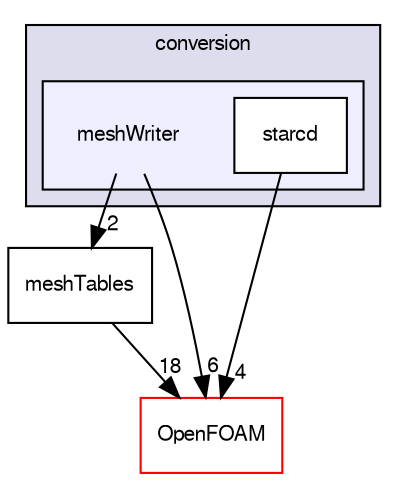 digraph "src/conversion/meshWriter" {
  bgcolor=transparent;
  compound=true
  node [ fontsize="10", fontname="FreeSans"];
  edge [ labelfontsize="10", labelfontname="FreeSans"];
  subgraph clusterdir_22e3beccf9f956a3c7bfcabae9a0dde0 {
    graph [ bgcolor="#ddddee", pencolor="black", label="conversion" fontname="FreeSans", fontsize="10", URL="dir_22e3beccf9f956a3c7bfcabae9a0dde0.html"]
  subgraph clusterdir_71256a56b8286fe4549ede75413af27b {
    graph [ bgcolor="#eeeeff", pencolor="black", label="" URL="dir_71256a56b8286fe4549ede75413af27b.html"];
    dir_71256a56b8286fe4549ede75413af27b [shape=plaintext label="meshWriter"];
    dir_167744edb4cb39c8a887b03b84cdee98 [shape=box label="starcd" color="black" fillcolor="white" style="filled" URL="dir_167744edb4cb39c8a887b03b84cdee98.html"];
  }
  }
  dir_361c5d4ca892f30ce05586fb2c66f9b1 [shape=box label="meshTables" URL="dir_361c5d4ca892f30ce05586fb2c66f9b1.html"];
  dir_c5473ff19b20e6ec4dfe5c310b3778a8 [shape=box label="OpenFOAM" color="red" URL="dir_c5473ff19b20e6ec4dfe5c310b3778a8.html"];
  dir_71256a56b8286fe4549ede75413af27b->dir_361c5d4ca892f30ce05586fb2c66f9b1 [headlabel="2", labeldistance=1.5 headhref="dir_000628_000627.html"];
  dir_71256a56b8286fe4549ede75413af27b->dir_c5473ff19b20e6ec4dfe5c310b3778a8 [headlabel="6", labeldistance=1.5 headhref="dir_000628_001732.html"];
  dir_167744edb4cb39c8a887b03b84cdee98->dir_c5473ff19b20e6ec4dfe5c310b3778a8 [headlabel="4", labeldistance=1.5 headhref="dir_000629_001732.html"];
  dir_361c5d4ca892f30ce05586fb2c66f9b1->dir_c5473ff19b20e6ec4dfe5c310b3778a8 [headlabel="18", labeldistance=1.5 headhref="dir_000627_001732.html"];
}
